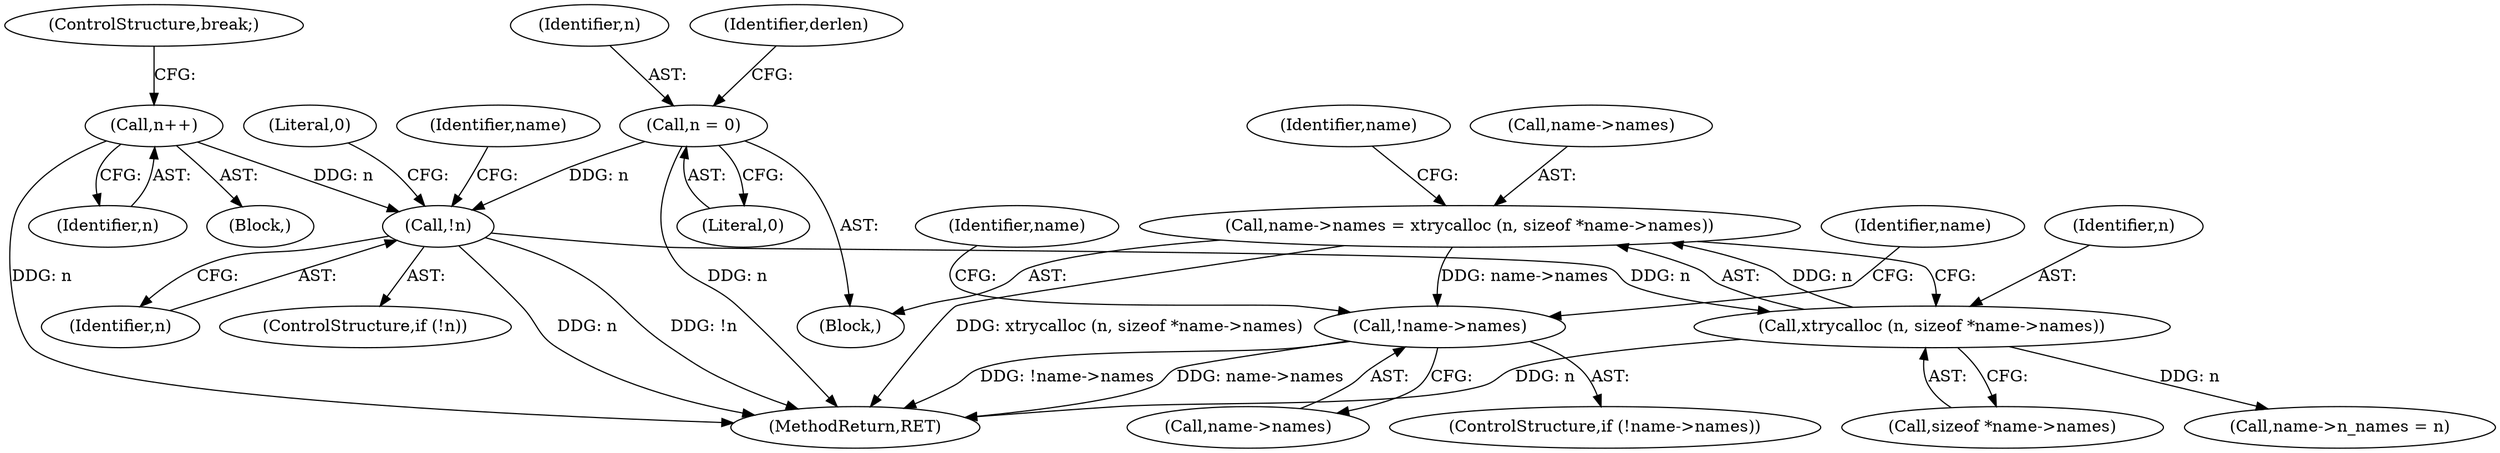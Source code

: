 digraph "0_gnupg_a7eed17a0b2a1c09ef986f3b4b323cd31cea2b64@API" {
"1000221" [label="(Call,name->names = xtrycalloc (n, sizeof *name->names))"];
"1000225" [label="(Call,xtrycalloc (n, sizeof *name->names))"];
"1000217" [label="(Call,!n)"];
"1000192" [label="(Call,n++)"];
"1000146" [label="(Call,n = 0)"];
"1000233" [label="(Call,!name->names)"];
"1000193" [label="(Identifier,n)"];
"1000223" [label="(Identifier,name)"];
"1000233" [label="(Call,!name->names)"];
"1000225" [label="(Call,xtrycalloc (n, sizeof *name->names))"];
"1000216" [label="(ControlStructure,if (!n))"];
"1000148" [label="(Literal,0)"];
"1000147" [label="(Identifier,n)"];
"1000239" [label="(Identifier,name)"];
"1000232" [label="(ControlStructure,if (!name->names))"];
"1000234" [label="(Call,name->names)"];
"1000218" [label="(Identifier,n)"];
"1000146" [label="(Call,n = 0)"];
"1000221" [label="(Call,name->names = xtrycalloc (n, sizeof *name->names))"];
"1000245" [label="(Identifier,name)"];
"1000235" [label="(Identifier,name)"];
"1000194" [label="(ControlStructure,break;)"];
"1000220" [label="(Literal,0)"];
"1000150" [label="(Identifier,derlen)"];
"1000227" [label="(Call,sizeof *name->names)"];
"1000188" [label="(Block,)"];
"1000119" [label="(Block,)"];
"1000226" [label="(Identifier,n)"];
"1000217" [label="(Call,!n)"];
"1000445" [label="(MethodReturn,RET)"];
"1000243" [label="(Call,name->n_names = n)"];
"1000192" [label="(Call,n++)"];
"1000222" [label="(Call,name->names)"];
"1000221" -> "1000119"  [label="AST: "];
"1000221" -> "1000225"  [label="CFG: "];
"1000222" -> "1000221"  [label="AST: "];
"1000225" -> "1000221"  [label="AST: "];
"1000235" -> "1000221"  [label="CFG: "];
"1000221" -> "1000445"  [label="DDG: xtrycalloc (n, sizeof *name->names)"];
"1000225" -> "1000221"  [label="DDG: n"];
"1000221" -> "1000233"  [label="DDG: name->names"];
"1000225" -> "1000227"  [label="CFG: "];
"1000226" -> "1000225"  [label="AST: "];
"1000227" -> "1000225"  [label="AST: "];
"1000225" -> "1000445"  [label="DDG: n"];
"1000217" -> "1000225"  [label="DDG: n"];
"1000225" -> "1000243"  [label="DDG: n"];
"1000217" -> "1000216"  [label="AST: "];
"1000217" -> "1000218"  [label="CFG: "];
"1000218" -> "1000217"  [label="AST: "];
"1000220" -> "1000217"  [label="CFG: "];
"1000223" -> "1000217"  [label="CFG: "];
"1000217" -> "1000445"  [label="DDG: !n"];
"1000217" -> "1000445"  [label="DDG: n"];
"1000192" -> "1000217"  [label="DDG: n"];
"1000146" -> "1000217"  [label="DDG: n"];
"1000192" -> "1000188"  [label="AST: "];
"1000192" -> "1000193"  [label="CFG: "];
"1000193" -> "1000192"  [label="AST: "];
"1000194" -> "1000192"  [label="CFG: "];
"1000192" -> "1000445"  [label="DDG: n"];
"1000146" -> "1000119"  [label="AST: "];
"1000146" -> "1000148"  [label="CFG: "];
"1000147" -> "1000146"  [label="AST: "];
"1000148" -> "1000146"  [label="AST: "];
"1000150" -> "1000146"  [label="CFG: "];
"1000146" -> "1000445"  [label="DDG: n"];
"1000233" -> "1000232"  [label="AST: "];
"1000233" -> "1000234"  [label="CFG: "];
"1000234" -> "1000233"  [label="AST: "];
"1000239" -> "1000233"  [label="CFG: "];
"1000245" -> "1000233"  [label="CFG: "];
"1000233" -> "1000445"  [label="DDG: !name->names"];
"1000233" -> "1000445"  [label="DDG: name->names"];
}
